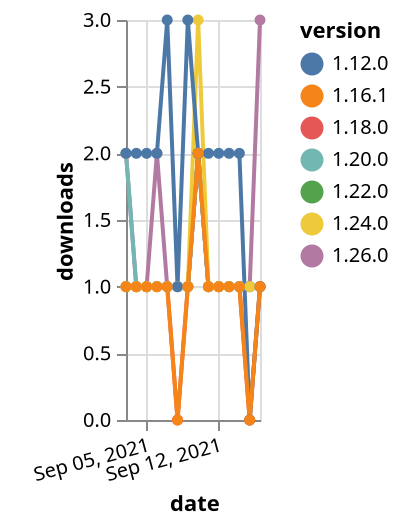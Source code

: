 {"$schema": "https://vega.github.io/schema/vega-lite/v5.json", "description": "A simple bar chart with embedded data.", "data": {"values": [{"date": "2021-09-03", "total": 240, "delta": 1, "version": "1.18.0"}, {"date": "2021-09-04", "total": 241, "delta": 1, "version": "1.18.0"}, {"date": "2021-09-05", "total": 242, "delta": 1, "version": "1.18.0"}, {"date": "2021-09-06", "total": 243, "delta": 1, "version": "1.18.0"}, {"date": "2021-09-07", "total": 244, "delta": 1, "version": "1.18.0"}, {"date": "2021-09-08", "total": 244, "delta": 0, "version": "1.18.0"}, {"date": "2021-09-09", "total": 245, "delta": 1, "version": "1.18.0"}, {"date": "2021-09-10", "total": 247, "delta": 2, "version": "1.18.0"}, {"date": "2021-09-11", "total": 248, "delta": 1, "version": "1.18.0"}, {"date": "2021-09-12", "total": 249, "delta": 1, "version": "1.18.0"}, {"date": "2021-09-13", "total": 250, "delta": 1, "version": "1.18.0"}, {"date": "2021-09-14", "total": 251, "delta": 1, "version": "1.18.0"}, {"date": "2021-09-15", "total": 251, "delta": 0, "version": "1.18.0"}, {"date": "2021-09-16", "total": 252, "delta": 1, "version": "1.18.0"}, {"date": "2021-09-03", "total": 173, "delta": 1, "version": "1.22.0"}, {"date": "2021-09-04", "total": 174, "delta": 1, "version": "1.22.0"}, {"date": "2021-09-05", "total": 175, "delta": 1, "version": "1.22.0"}, {"date": "2021-09-06", "total": 176, "delta": 1, "version": "1.22.0"}, {"date": "2021-09-07", "total": 177, "delta": 1, "version": "1.22.0"}, {"date": "2021-09-08", "total": 178, "delta": 1, "version": "1.22.0"}, {"date": "2021-09-09", "total": 179, "delta": 1, "version": "1.22.0"}, {"date": "2021-09-10", "total": 181, "delta": 2, "version": "1.22.0"}, {"date": "2021-09-11", "total": 182, "delta": 1, "version": "1.22.0"}, {"date": "2021-09-12", "total": 183, "delta": 1, "version": "1.22.0"}, {"date": "2021-09-13", "total": 184, "delta": 1, "version": "1.22.0"}, {"date": "2021-09-14", "total": 185, "delta": 1, "version": "1.22.0"}, {"date": "2021-09-15", "total": 186, "delta": 1, "version": "1.22.0"}, {"date": "2021-09-16", "total": 187, "delta": 1, "version": "1.22.0"}, {"date": "2021-09-03", "total": 122, "delta": 2, "version": "1.26.0"}, {"date": "2021-09-04", "total": 123, "delta": 1, "version": "1.26.0"}, {"date": "2021-09-05", "total": 124, "delta": 1, "version": "1.26.0"}, {"date": "2021-09-06", "total": 126, "delta": 2, "version": "1.26.0"}, {"date": "2021-09-07", "total": 127, "delta": 1, "version": "1.26.0"}, {"date": "2021-09-08", "total": 128, "delta": 1, "version": "1.26.0"}, {"date": "2021-09-09", "total": 129, "delta": 1, "version": "1.26.0"}, {"date": "2021-09-10", "total": 131, "delta": 2, "version": "1.26.0"}, {"date": "2021-09-11", "total": 132, "delta": 1, "version": "1.26.0"}, {"date": "2021-09-12", "total": 133, "delta": 1, "version": "1.26.0"}, {"date": "2021-09-13", "total": 134, "delta": 1, "version": "1.26.0"}, {"date": "2021-09-14", "total": 135, "delta": 1, "version": "1.26.0"}, {"date": "2021-09-15", "total": 136, "delta": 1, "version": "1.26.0"}, {"date": "2021-09-16", "total": 139, "delta": 3, "version": "1.26.0"}, {"date": "2021-09-03", "total": 199, "delta": 2, "version": "1.20.0"}, {"date": "2021-09-04", "total": 200, "delta": 1, "version": "1.20.0"}, {"date": "2021-09-05", "total": 201, "delta": 1, "version": "1.20.0"}, {"date": "2021-09-06", "total": 202, "delta": 1, "version": "1.20.0"}, {"date": "2021-09-07", "total": 203, "delta": 1, "version": "1.20.0"}, {"date": "2021-09-08", "total": 204, "delta": 1, "version": "1.20.0"}, {"date": "2021-09-09", "total": 205, "delta": 1, "version": "1.20.0"}, {"date": "2021-09-10", "total": 207, "delta": 2, "version": "1.20.0"}, {"date": "2021-09-11", "total": 208, "delta": 1, "version": "1.20.0"}, {"date": "2021-09-12", "total": 209, "delta": 1, "version": "1.20.0"}, {"date": "2021-09-13", "total": 210, "delta": 1, "version": "1.20.0"}, {"date": "2021-09-14", "total": 211, "delta": 1, "version": "1.20.0"}, {"date": "2021-09-15", "total": 212, "delta": 1, "version": "1.20.0"}, {"date": "2021-09-16", "total": 213, "delta": 1, "version": "1.20.0"}, {"date": "2021-09-03", "total": 206, "delta": 1, "version": "1.24.0"}, {"date": "2021-09-04", "total": 207, "delta": 1, "version": "1.24.0"}, {"date": "2021-09-05", "total": 208, "delta": 1, "version": "1.24.0"}, {"date": "2021-09-06", "total": 209, "delta": 1, "version": "1.24.0"}, {"date": "2021-09-07", "total": 210, "delta": 1, "version": "1.24.0"}, {"date": "2021-09-08", "total": 211, "delta": 1, "version": "1.24.0"}, {"date": "2021-09-09", "total": 212, "delta": 1, "version": "1.24.0"}, {"date": "2021-09-10", "total": 215, "delta": 3, "version": "1.24.0"}, {"date": "2021-09-11", "total": 216, "delta": 1, "version": "1.24.0"}, {"date": "2021-09-12", "total": 217, "delta": 1, "version": "1.24.0"}, {"date": "2021-09-13", "total": 218, "delta": 1, "version": "1.24.0"}, {"date": "2021-09-14", "total": 219, "delta": 1, "version": "1.24.0"}, {"date": "2021-09-15", "total": 220, "delta": 1, "version": "1.24.0"}, {"date": "2021-09-16", "total": 221, "delta": 1, "version": "1.24.0"}, {"date": "2021-09-03", "total": 2332, "delta": 2, "version": "1.12.0"}, {"date": "2021-09-04", "total": 2334, "delta": 2, "version": "1.12.0"}, {"date": "2021-09-05", "total": 2336, "delta": 2, "version": "1.12.0"}, {"date": "2021-09-06", "total": 2338, "delta": 2, "version": "1.12.0"}, {"date": "2021-09-07", "total": 2341, "delta": 3, "version": "1.12.0"}, {"date": "2021-09-08", "total": 2342, "delta": 1, "version": "1.12.0"}, {"date": "2021-09-09", "total": 2345, "delta": 3, "version": "1.12.0"}, {"date": "2021-09-10", "total": 2347, "delta": 2, "version": "1.12.0"}, {"date": "2021-09-11", "total": 2349, "delta": 2, "version": "1.12.0"}, {"date": "2021-09-12", "total": 2351, "delta": 2, "version": "1.12.0"}, {"date": "2021-09-13", "total": 2353, "delta": 2, "version": "1.12.0"}, {"date": "2021-09-14", "total": 2355, "delta": 2, "version": "1.12.0"}, {"date": "2021-09-15", "total": 2355, "delta": 0, "version": "1.12.0"}, {"date": "2021-09-16", "total": 2356, "delta": 1, "version": "1.12.0"}, {"date": "2021-09-03", "total": 257, "delta": 1, "version": "1.16.1"}, {"date": "2021-09-04", "total": 258, "delta": 1, "version": "1.16.1"}, {"date": "2021-09-05", "total": 259, "delta": 1, "version": "1.16.1"}, {"date": "2021-09-06", "total": 260, "delta": 1, "version": "1.16.1"}, {"date": "2021-09-07", "total": 261, "delta": 1, "version": "1.16.1"}, {"date": "2021-09-08", "total": 261, "delta": 0, "version": "1.16.1"}, {"date": "2021-09-09", "total": 262, "delta": 1, "version": "1.16.1"}, {"date": "2021-09-10", "total": 264, "delta": 2, "version": "1.16.1"}, {"date": "2021-09-11", "total": 265, "delta": 1, "version": "1.16.1"}, {"date": "2021-09-12", "total": 266, "delta": 1, "version": "1.16.1"}, {"date": "2021-09-13", "total": 267, "delta": 1, "version": "1.16.1"}, {"date": "2021-09-14", "total": 268, "delta": 1, "version": "1.16.1"}, {"date": "2021-09-15", "total": 268, "delta": 0, "version": "1.16.1"}, {"date": "2021-09-16", "total": 269, "delta": 1, "version": "1.16.1"}]}, "width": "container", "mark": {"type": "line", "point": {"filled": true}}, "encoding": {"x": {"field": "date", "type": "temporal", "timeUnit": "yearmonthdate", "title": "date", "axis": {"labelAngle": -15}}, "y": {"field": "delta", "type": "quantitative", "title": "downloads"}, "color": {"field": "version", "type": "nominal"}, "tooltip": {"field": "delta"}}}